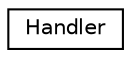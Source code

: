 digraph "Graphical Class Hierarchy"
{
  edge [fontname="Helvetica",fontsize="10",labelfontname="Helvetica",labelfontsize="10"];
  node [fontname="Helvetica",fontsize="10",shape=record];
  rankdir="LR";
  Node0 [label="Handler",height=0.2,width=0.4,color="black", fillcolor="white", style="filled",URL="$class_zest_1_1_validation_1_1_handler.html"];
}

